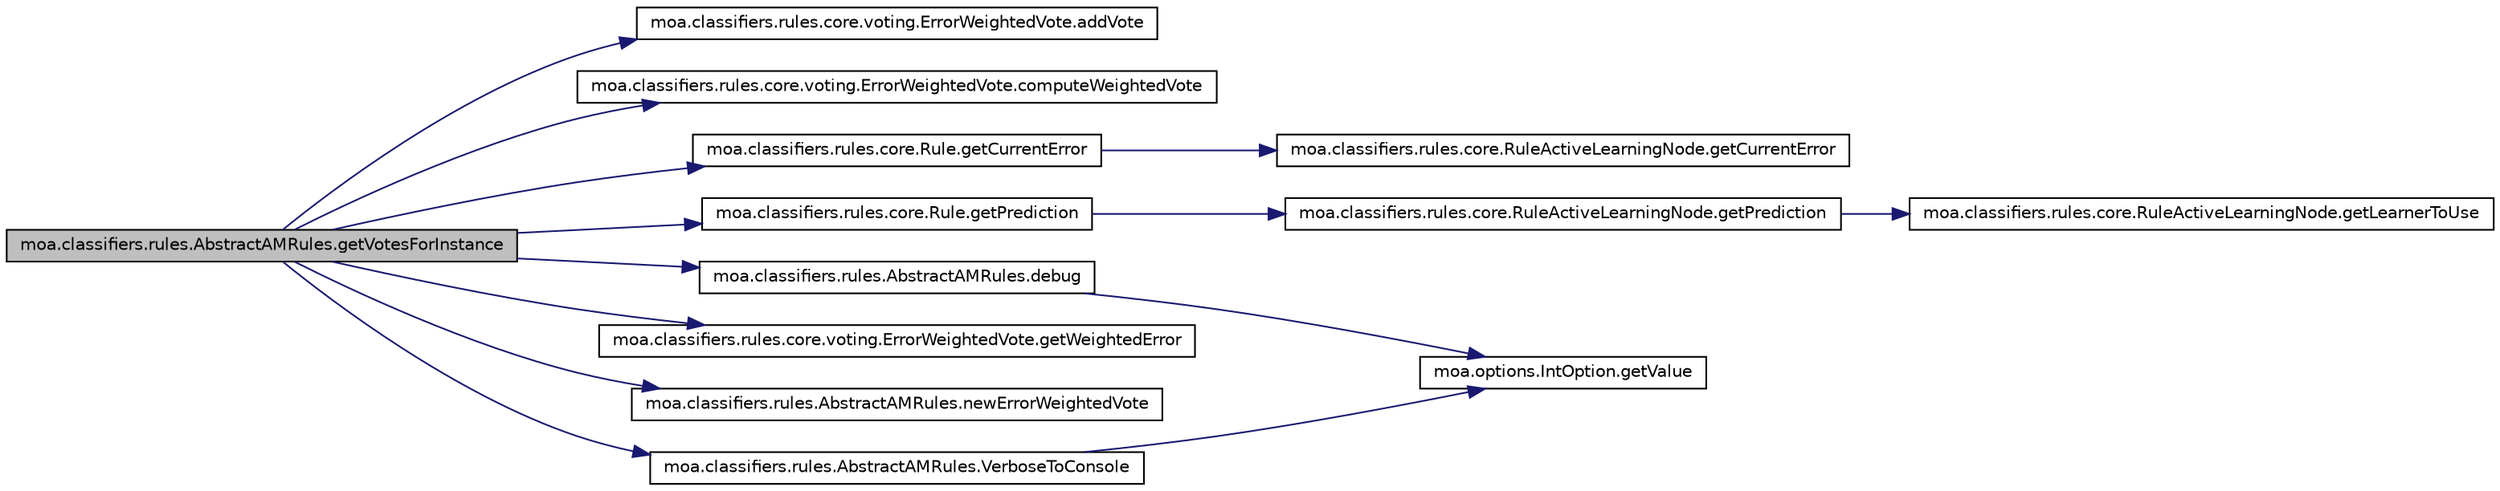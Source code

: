 digraph G
{
  edge [fontname="Helvetica",fontsize="10",labelfontname="Helvetica",labelfontsize="10"];
  node [fontname="Helvetica",fontsize="10",shape=record];
  rankdir=LR;
  Node1 [label="moa.classifiers.rules.AbstractAMRules.getVotesForInstance",height=0.2,width=0.4,color="black", fillcolor="grey75", style="filled" fontcolor="black"];
  Node1 -> Node2 [color="midnightblue",fontsize="10",style="solid",fontname="Helvetica"];
  Node2 [label="moa.classifiers.rules.core.voting.ErrorWeightedVote.addVote",height=0.2,width=0.4,color="black", fillcolor="white", style="filled",URL="$interfacemoa_1_1classifiers_1_1rules_1_1core_1_1voting_1_1ErrorWeightedVote.html#ae4284701638cfd9c2547e40c53a6d5bb",tooltip="Adds a vote and the corresponding error for the computation of the weighted vote..."];
  Node1 -> Node3 [color="midnightblue",fontsize="10",style="solid",fontname="Helvetica"];
  Node3 [label="moa.classifiers.rules.core.voting.ErrorWeightedVote.computeWeightedVote",height=0.2,width=0.4,color="black", fillcolor="white", style="filled",URL="$interfacemoa_1_1classifiers_1_1rules_1_1core_1_1voting_1_1ErrorWeightedVote.html#a048c3049f189287c15cf350ad4160eb9",tooltip="Computes the weighted vote."];
  Node1 -> Node4 [color="midnightblue",fontsize="10",style="solid",fontname="Helvetica"];
  Node4 [label="moa.classifiers.rules.AbstractAMRules.debug",height=0.2,width=0.4,color="black", fillcolor="white", style="filled",URL="$classmoa_1_1classifiers_1_1rules_1_1AbstractAMRules.html#a2c3b905f865c54e6881b3f831429f945",tooltip="Print to console."];
  Node4 -> Node5 [color="midnightblue",fontsize="10",style="solid",fontname="Helvetica"];
  Node5 [label="moa.options.IntOption.getValue",height=0.2,width=0.4,color="black", fillcolor="white", style="filled",URL="$classmoa_1_1options_1_1IntOption.html#affae8787274b44ab7616d46b8d6c831a"];
  Node1 -> Node6 [color="midnightblue",fontsize="10",style="solid",fontname="Helvetica"];
  Node6 [label="moa.classifiers.rules.core.Rule.getCurrentError",height=0.2,width=0.4,color="black", fillcolor="white", style="filled",URL="$classmoa_1_1classifiers_1_1rules_1_1core_1_1Rule.html#afe3568b227b1684756cb89ead5510c4e"];
  Node6 -> Node7 [color="midnightblue",fontsize="10",style="solid",fontname="Helvetica"];
  Node7 [label="moa.classifiers.rules.core.RuleActiveLearningNode.getCurrentError",height=0.2,width=0.4,color="black", fillcolor="white", style="filled",URL="$classmoa_1_1classifiers_1_1rules_1_1core_1_1RuleActiveLearningNode.html#aff87e9eb43a5e7510a73fd5f5e8b89d2"];
  Node1 -> Node8 [color="midnightblue",fontsize="10",style="solid",fontname="Helvetica"];
  Node8 [label="moa.classifiers.rules.core.Rule.getPrediction",height=0.2,width=0.4,color="black", fillcolor="white", style="filled",URL="$classmoa_1_1classifiers_1_1rules_1_1core_1_1Rule.html#ab527bc8eb88ef3f9b908679289a739d5"];
  Node8 -> Node9 [color="midnightblue",fontsize="10",style="solid",fontname="Helvetica"];
  Node9 [label="moa.classifiers.rules.core.RuleActiveLearningNode.getPrediction",height=0.2,width=0.4,color="black", fillcolor="white", style="filled",URL="$classmoa_1_1classifiers_1_1rules_1_1core_1_1RuleActiveLearningNode.html#a1e11981525cd0b6bcb1cf2d1c545b663"];
  Node9 -> Node10 [color="midnightblue",fontsize="10",style="solid",fontname="Helvetica"];
  Node10 [label="moa.classifiers.rules.core.RuleActiveLearningNode.getLearnerToUse",height=0.2,width=0.4,color="black", fillcolor="white", style="filled",URL="$classmoa_1_1classifiers_1_1rules_1_1core_1_1RuleActiveLearningNode.html#ad029da0c99ad6432e683df380e3cd8a8"];
  Node1 -> Node11 [color="midnightblue",fontsize="10",style="solid",fontname="Helvetica"];
  Node11 [label="moa.classifiers.rules.core.voting.ErrorWeightedVote.getWeightedError",height=0.2,width=0.4,color="black", fillcolor="white", style="filled",URL="$interfacemoa_1_1classifiers_1_1rules_1_1core_1_1voting_1_1ErrorWeightedVote.html#a8076fc15194f20b2ff0bdafe6305b20e",tooltip="Returns the weighted error."];
  Node1 -> Node12 [color="midnightblue",fontsize="10",style="solid",fontname="Helvetica"];
  Node12 [label="moa.classifiers.rules.AbstractAMRules.newErrorWeightedVote",height=0.2,width=0.4,color="black", fillcolor="white", style="filled",URL="$classmoa_1_1classifiers_1_1rules_1_1AbstractAMRules.html#ac795ea78515f630fc4a4d063fe08379a"];
  Node1 -> Node13 [color="midnightblue",fontsize="10",style="solid",fontname="Helvetica"];
  Node13 [label="moa.classifiers.rules.AbstractAMRules.VerboseToConsole",height=0.2,width=0.4,color="black", fillcolor="white", style="filled",URL="$classmoa_1_1classifiers_1_1rules_1_1AbstractAMRules.html#ae0a855b4d73c561ad9d8ec045a3c3827"];
  Node13 -> Node5 [color="midnightblue",fontsize="10",style="solid",fontname="Helvetica"];
}
